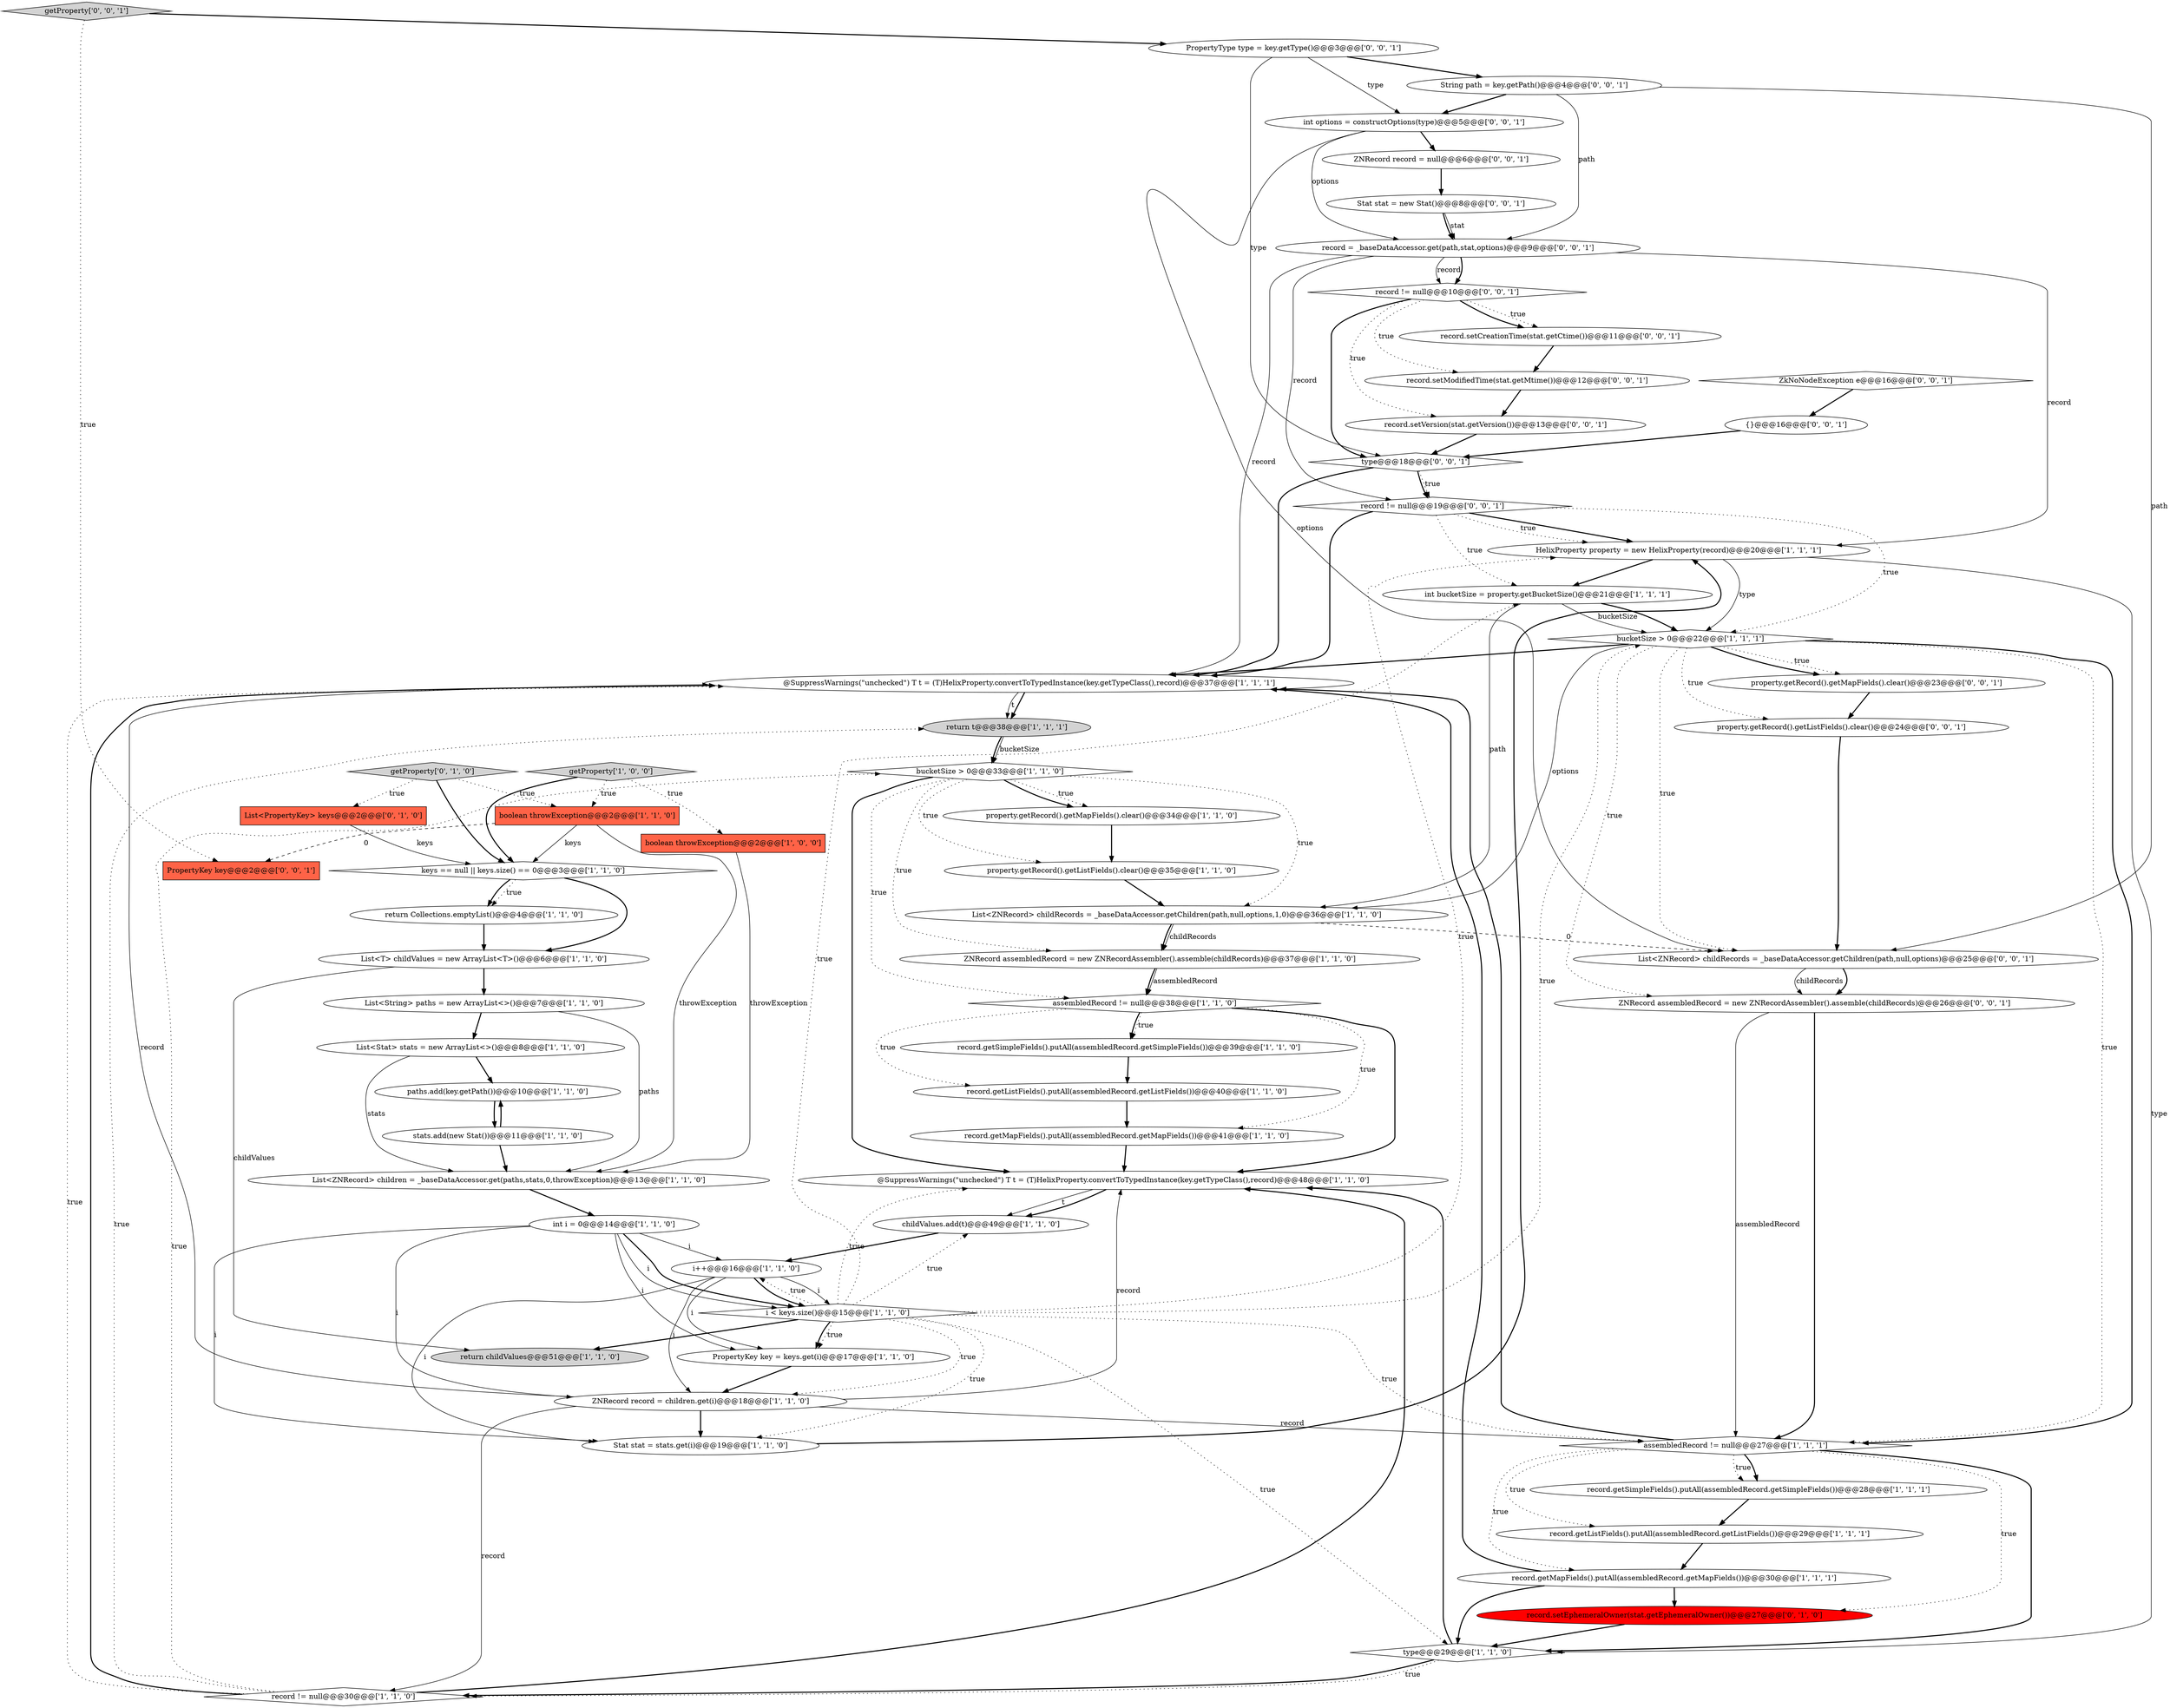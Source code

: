 digraph {
51 [style = filled, label = "String path = key.getPath()@@@4@@@['0', '0', '1']", fillcolor = white, shape = ellipse image = "AAA0AAABBB3BBB"];
12 [style = filled, label = "boolean throwException@@@2@@@['1', '1', '0']", fillcolor = tomato, shape = box image = "AAA0AAABBB1BBB"];
30 [style = filled, label = "HelixProperty property = new HelixProperty(record)@@@20@@@['1', '1', '1']", fillcolor = white, shape = ellipse image = "AAA0AAABBB1BBB"];
46 [style = filled, label = "PropertyType type = key.getType()@@@3@@@['0', '0', '1']", fillcolor = white, shape = ellipse image = "AAA0AAABBB3BBB"];
60 [style = filled, label = "PropertyKey key@@@2@@@['0', '0', '1']", fillcolor = tomato, shape = box image = "AAA0AAABBB3BBB"];
1 [style = filled, label = "PropertyKey key = keys.get(i)@@@17@@@['1', '1', '0']", fillcolor = white, shape = ellipse image = "AAA0AAABBB1BBB"];
2 [style = filled, label = "keys == null || keys.size() == 0@@@3@@@['1', '1', '0']", fillcolor = white, shape = diamond image = "AAA0AAABBB1BBB"];
35 [style = filled, label = "record.getMapFields().putAll(assembledRecord.getMapFields())@@@30@@@['1', '1', '1']", fillcolor = white, shape = ellipse image = "AAA0AAABBB1BBB"];
47 [style = filled, label = "Stat stat = new Stat()@@@8@@@['0', '0', '1']", fillcolor = white, shape = ellipse image = "AAA0AAABBB3BBB"];
32 [style = filled, label = "ZNRecord assembledRecord = new ZNRecordAssembler().assemble(childRecords)@@@37@@@['1', '1', '0']", fillcolor = white, shape = ellipse image = "AAA0AAABBB1BBB"];
34 [style = filled, label = "int bucketSize = property.getBucketSize()@@@21@@@['1', '1', '1']", fillcolor = white, shape = ellipse image = "AAA0AAABBB1BBB"];
44 [style = filled, label = "getProperty['0', '0', '1']", fillcolor = lightgray, shape = diamond image = "AAA0AAABBB3BBB"];
48 [style = filled, label = "record != null@@@10@@@['0', '0', '1']", fillcolor = white, shape = diamond image = "AAA0AAABBB3BBB"];
27 [style = filled, label = "record.getSimpleFields().putAll(assembledRecord.getSimpleFields())@@@28@@@['1', '1', '1']", fillcolor = white, shape = ellipse image = "AAA0AAABBB1BBB"];
6 [style = filled, label = "boolean throwException@@@2@@@['1', '0', '0']", fillcolor = tomato, shape = box image = "AAA0AAABBB1BBB"];
7 [style = filled, label = "record.getSimpleFields().putAll(assembledRecord.getSimpleFields())@@@39@@@['1', '1', '0']", fillcolor = white, shape = ellipse image = "AAA0AAABBB1BBB"];
55 [style = filled, label = "record.setCreationTime(stat.getCtime())@@@11@@@['0', '0', '1']", fillcolor = white, shape = ellipse image = "AAA0AAABBB3BBB"];
52 [style = filled, label = "ZNRecord record = null@@@6@@@['0', '0', '1']", fillcolor = white, shape = ellipse image = "AAA0AAABBB3BBB"];
22 [style = filled, label = "@SuppressWarnings(\"unchecked\") T t = (T)HelixProperty.convertToTypedInstance(key.getTypeClass(),record)@@@37@@@['1', '1', '1']", fillcolor = white, shape = ellipse image = "AAA0AAABBB1BBB"];
17 [style = filled, label = "stats.add(new Stat())@@@11@@@['1', '1', '0']", fillcolor = white, shape = ellipse image = "AAA0AAABBB1BBB"];
61 [style = filled, label = "{}@@@16@@@['0', '0', '1']", fillcolor = white, shape = ellipse image = "AAA0AAABBB3BBB"];
33 [style = filled, label = "List<String> paths = new ArrayList<>()@@@7@@@['1', '1', '0']", fillcolor = white, shape = ellipse image = "AAA0AAABBB1BBB"];
43 [style = filled, label = "record.setModifiedTime(stat.getMtime())@@@12@@@['0', '0', '1']", fillcolor = white, shape = ellipse image = "AAA0AAABBB3BBB"];
8 [style = filled, label = "List<T> childValues = new ArrayList<T>()@@@6@@@['1', '1', '0']", fillcolor = white, shape = ellipse image = "AAA0AAABBB1BBB"];
56 [style = filled, label = "property.getRecord().getMapFields().clear()@@@23@@@['0', '0', '1']", fillcolor = white, shape = ellipse image = "AAA0AAABBB3BBB"];
29 [style = filled, label = "childValues.add(t)@@@49@@@['1', '1', '0']", fillcolor = white, shape = ellipse image = "AAA0AAABBB1BBB"];
20 [style = filled, label = "@SuppressWarnings(\"unchecked\") T t = (T)HelixProperty.convertToTypedInstance(key.getTypeClass(),record)@@@48@@@['1', '1', '0']", fillcolor = white, shape = ellipse image = "AAA0AAABBB1BBB"];
4 [style = filled, label = "bucketSize > 0@@@22@@@['1', '1', '1']", fillcolor = white, shape = diamond image = "AAA0AAABBB1BBB"];
31 [style = filled, label = "getProperty['1', '0', '0']", fillcolor = lightgray, shape = diamond image = "AAA0AAABBB1BBB"];
9 [style = filled, label = "record.getListFields().putAll(assembledRecord.getListFields())@@@29@@@['1', '1', '1']", fillcolor = white, shape = ellipse image = "AAA0AAABBB1BBB"];
45 [style = filled, label = "type@@@18@@@['0', '0', '1']", fillcolor = white, shape = diamond image = "AAA0AAABBB3BBB"];
62 [style = filled, label = "int options = constructOptions(type)@@@5@@@['0', '0', '1']", fillcolor = white, shape = ellipse image = "AAA0AAABBB3BBB"];
39 [style = filled, label = "record.getMapFields().putAll(assembledRecord.getMapFields())@@@41@@@['1', '1', '0']", fillcolor = white, shape = ellipse image = "AAA0AAABBB1BBB"];
0 [style = filled, label = "return t@@@38@@@['1', '1', '1']", fillcolor = lightgray, shape = ellipse image = "AAA0AAABBB1BBB"];
14 [style = filled, label = "type@@@29@@@['1', '1', '0']", fillcolor = white, shape = diamond image = "AAA0AAABBB1BBB"];
24 [style = filled, label = "assembledRecord != null@@@27@@@['1', '1', '1']", fillcolor = white, shape = diamond image = "AAA0AAABBB1BBB"];
19 [style = filled, label = "property.getRecord().getListFields().clear()@@@35@@@['1', '1', '0']", fillcolor = white, shape = ellipse image = "AAA0AAABBB1BBB"];
28 [style = filled, label = "record != null@@@30@@@['1', '1', '0']", fillcolor = white, shape = diamond image = "AAA0AAABBB1BBB"];
11 [style = filled, label = "return Collections.emptyList()@@@4@@@['1', '1', '0']", fillcolor = white, shape = ellipse image = "AAA0AAABBB1BBB"];
5 [style = filled, label = "assembledRecord != null@@@38@@@['1', '1', '0']", fillcolor = white, shape = diamond image = "AAA0AAABBB1BBB"];
57 [style = filled, label = "record = _baseDataAccessor.get(path,stat,options)@@@9@@@['0', '0', '1']", fillcolor = white, shape = ellipse image = "AAA0AAABBB3BBB"];
37 [style = filled, label = "record.getListFields().putAll(assembledRecord.getListFields())@@@40@@@['1', '1', '0']", fillcolor = white, shape = ellipse image = "AAA0AAABBB1BBB"];
18 [style = filled, label = "property.getRecord().getMapFields().clear()@@@34@@@['1', '1', '0']", fillcolor = white, shape = ellipse image = "AAA0AAABBB1BBB"];
40 [style = filled, label = "List<PropertyKey> keys@@@2@@@['0', '1', '0']", fillcolor = tomato, shape = box image = "AAA0AAABBB2BBB"];
25 [style = filled, label = "List<ZNRecord> children = _baseDataAccessor.get(paths,stats,0,throwException)@@@13@@@['1', '1', '0']", fillcolor = white, shape = ellipse image = "AAA0AAABBB1BBB"];
38 [style = filled, label = "i++@@@16@@@['1', '1', '0']", fillcolor = white, shape = ellipse image = "AAA0AAABBB1BBB"];
10 [style = filled, label = "int i = 0@@@14@@@['1', '1', '0']", fillcolor = white, shape = ellipse image = "AAA0AAABBB1BBB"];
41 [style = filled, label = "record.setEphemeralOwner(stat.getEphemeralOwner())@@@27@@@['0', '1', '0']", fillcolor = red, shape = ellipse image = "AAA1AAABBB2BBB"];
36 [style = filled, label = "paths.add(key.getPath())@@@10@@@['1', '1', '0']", fillcolor = white, shape = ellipse image = "AAA0AAABBB1BBB"];
3 [style = filled, label = "List<ZNRecord> childRecords = _baseDataAccessor.getChildren(path,null,options,1,0)@@@36@@@['1', '1', '0']", fillcolor = white, shape = ellipse image = "AAA0AAABBB1BBB"];
15 [style = filled, label = "return childValues@@@51@@@['1', '1', '0']", fillcolor = lightgray, shape = ellipse image = "AAA0AAABBB1BBB"];
49 [style = filled, label = "record != null@@@19@@@['0', '0', '1']", fillcolor = white, shape = diamond image = "AAA0AAABBB3BBB"];
53 [style = filled, label = "ZkNoNodeException e@@@16@@@['0', '0', '1']", fillcolor = white, shape = diamond image = "AAA0AAABBB3BBB"];
16 [style = filled, label = "List<Stat> stats = new ArrayList<>()@@@8@@@['1', '1', '0']", fillcolor = white, shape = ellipse image = "AAA0AAABBB1BBB"];
21 [style = filled, label = "ZNRecord record = children.get(i)@@@18@@@['1', '1', '0']", fillcolor = white, shape = ellipse image = "AAA0AAABBB1BBB"];
50 [style = filled, label = "record.setVersion(stat.getVersion())@@@13@@@['0', '0', '1']", fillcolor = white, shape = ellipse image = "AAA0AAABBB3BBB"];
13 [style = filled, label = "i < keys.size()@@@15@@@['1', '1', '0']", fillcolor = white, shape = diamond image = "AAA0AAABBB1BBB"];
23 [style = filled, label = "bucketSize > 0@@@33@@@['1', '1', '0']", fillcolor = white, shape = diamond image = "AAA0AAABBB1BBB"];
26 [style = filled, label = "Stat stat = stats.get(i)@@@19@@@['1', '1', '0']", fillcolor = white, shape = ellipse image = "AAA0AAABBB1BBB"];
54 [style = filled, label = "property.getRecord().getListFields().clear()@@@24@@@['0', '0', '1']", fillcolor = white, shape = ellipse image = "AAA0AAABBB3BBB"];
42 [style = filled, label = "getProperty['0', '1', '0']", fillcolor = lightgray, shape = diamond image = "AAA0AAABBB2BBB"];
59 [style = filled, label = "ZNRecord assembledRecord = new ZNRecordAssembler().assemble(childRecords)@@@26@@@['0', '0', '1']", fillcolor = white, shape = ellipse image = "AAA0AAABBB3BBB"];
58 [style = filled, label = "List<ZNRecord> childRecords = _baseDataAccessor.getChildren(path,null,options)@@@25@@@['0', '0', '1']", fillcolor = white, shape = ellipse image = "AAA0AAABBB3BBB"];
38->1 [style = solid, label="i"];
13->24 [style = dotted, label="true"];
17->25 [style = bold, label=""];
61->45 [style = bold, label=""];
4->56 [style = dotted, label="true"];
33->25 [style = solid, label="paths"];
5->20 [style = bold, label=""];
28->20 [style = bold, label=""];
35->41 [style = bold, label=""];
24->35 [style = dotted, label="true"];
62->57 [style = solid, label="options"];
13->20 [style = dotted, label="true"];
49->34 [style = dotted, label="true"];
27->9 [style = bold, label=""];
23->5 [style = dotted, label="true"];
14->28 [style = bold, label=""];
24->27 [style = dotted, label="true"];
51->57 [style = solid, label="path"];
9->35 [style = bold, label=""];
13->1 [style = bold, label=""];
56->54 [style = bold, label=""];
49->22 [style = bold, label=""];
2->11 [style = dotted, label="true"];
10->38 [style = solid, label="i"];
17->36 [style = bold, label=""];
34->4 [style = solid, label="bucketSize"];
46->51 [style = bold, label=""];
21->24 [style = solid, label="record"];
21->26 [style = bold, label=""];
52->47 [style = bold, label=""];
44->46 [style = bold, label=""];
22->0 [style = bold, label=""];
23->18 [style = dotted, label="true"];
38->26 [style = solid, label="i"];
30->14 [style = solid, label="type"];
13->21 [style = dotted, label="true"];
57->22 [style = solid, label="record"];
1->21 [style = bold, label=""];
45->22 [style = bold, label=""];
21->28 [style = solid, label="record"];
50->45 [style = bold, label=""];
25->10 [style = bold, label=""];
58->59 [style = bold, label=""];
48->43 [style = dotted, label="true"];
4->24 [style = dotted, label="true"];
36->17 [style = bold, label=""];
21->22 [style = solid, label="record"];
31->12 [style = dotted, label="true"];
24->27 [style = bold, label=""];
19->3 [style = bold, label=""];
13->4 [style = dotted, label="true"];
14->20 [style = bold, label=""];
33->16 [style = bold, label=""];
21->20 [style = solid, label="record"];
59->24 [style = solid, label="assembledRecord"];
42->2 [style = bold, label=""];
51->58 [style = solid, label="path"];
49->30 [style = dotted, label="true"];
46->45 [style = solid, label="type"];
48->55 [style = dotted, label="true"];
12->60 [style = dashed, label="0"];
31->6 [style = dotted, label="true"];
6->25 [style = solid, label="throwException"];
20->29 [style = solid, label="t"];
18->19 [style = bold, label=""];
47->57 [style = solid, label="stat"];
7->37 [style = bold, label=""];
31->2 [style = bold, label=""];
30->34 [style = bold, label=""];
40->2 [style = solid, label="keys"];
23->19 [style = dotted, label="true"];
54->58 [style = bold, label=""];
45->49 [style = dotted, label="true"];
47->57 [style = bold, label=""];
4->56 [style = bold, label=""];
4->3 [style = solid, label="options"];
0->23 [style = bold, label=""];
4->59 [style = dotted, label="true"];
10->21 [style = solid, label="i"];
5->7 [style = dotted, label="true"];
13->29 [style = dotted, label="true"];
48->55 [style = bold, label=""];
23->3 [style = dotted, label="true"];
8->15 [style = solid, label="childValues"];
28->23 [style = dotted, label="true"];
11->8 [style = bold, label=""];
5->7 [style = bold, label=""];
29->38 [style = bold, label=""];
22->0 [style = solid, label="t"];
13->15 [style = bold, label=""];
39->20 [style = bold, label=""];
4->22 [style = bold, label=""];
13->34 [style = dotted, label="true"];
34->3 [style = solid, label="path"];
8->33 [style = bold, label=""];
16->36 [style = bold, label=""];
23->20 [style = bold, label=""];
4->24 [style = bold, label=""];
51->62 [style = bold, label=""];
57->48 [style = solid, label="record"];
13->26 [style = dotted, label="true"];
30->4 [style = solid, label="type"];
3->32 [style = solid, label="childRecords"];
46->62 [style = solid, label="type"];
10->1 [style = solid, label="i"];
13->38 [style = dotted, label="true"];
4->54 [style = dotted, label="true"];
57->49 [style = solid, label="record"];
42->40 [style = dotted, label="true"];
10->13 [style = solid, label="i"];
35->14 [style = bold, label=""];
23->32 [style = dotted, label="true"];
4->58 [style = dotted, label="true"];
28->0 [style = dotted, label="true"];
13->30 [style = dotted, label="true"];
38->13 [style = solid, label="i"];
10->13 [style = bold, label=""];
14->28 [style = dotted, label="true"];
49->30 [style = bold, label=""];
28->22 [style = dotted, label="true"];
5->39 [style = dotted, label="true"];
55->43 [style = bold, label=""];
13->14 [style = dotted, label="true"];
2->11 [style = bold, label=""];
23->18 [style = bold, label=""];
28->22 [style = bold, label=""];
37->39 [style = bold, label=""];
44->60 [style = dotted, label="true"];
41->14 [style = bold, label=""];
49->4 [style = dotted, label="true"];
10->26 [style = solid, label="i"];
32->5 [style = bold, label=""];
53->61 [style = bold, label=""];
24->41 [style = dotted, label="true"];
32->5 [style = solid, label="assembledRecord"];
43->50 [style = bold, label=""];
48->50 [style = dotted, label="true"];
20->29 [style = bold, label=""];
58->59 [style = solid, label="childRecords"];
12->25 [style = solid, label="throwException"];
62->52 [style = bold, label=""];
45->49 [style = bold, label=""];
35->22 [style = bold, label=""];
3->58 [style = dashed, label="0"];
16->25 [style = solid, label="stats"];
24->9 [style = dotted, label="true"];
12->2 [style = solid, label="keys"];
24->22 [style = bold, label=""];
38->21 [style = solid, label="i"];
24->14 [style = bold, label=""];
26->30 [style = bold, label=""];
57->48 [style = bold, label=""];
42->12 [style = dotted, label="true"];
13->1 [style = dotted, label="true"];
48->45 [style = bold, label=""];
34->4 [style = bold, label=""];
59->24 [style = bold, label=""];
62->58 [style = solid, label="options"];
3->32 [style = bold, label=""];
38->13 [style = bold, label=""];
5->37 [style = dotted, label="true"];
2->8 [style = bold, label=""];
0->23 [style = solid, label="bucketSize"];
57->30 [style = solid, label="record"];
}
